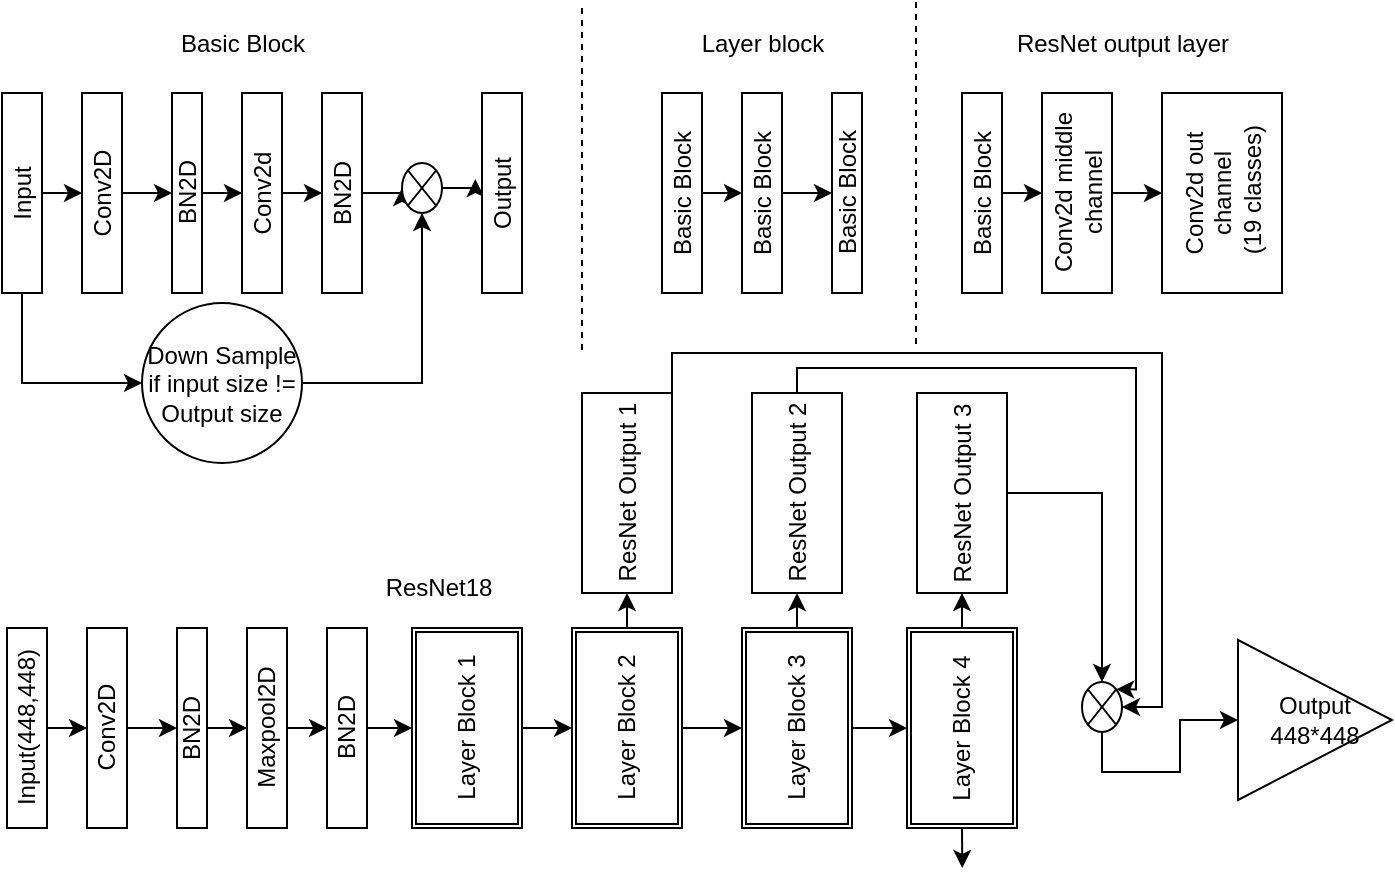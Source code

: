 <mxfile version="13.3.0" type="device"><diagram id="a0BC2TafXYEF7iR82Ljp" name="Page-1"><mxGraphModel dx="868" dy="505" grid="0" gridSize="10" guides="1" tooltips="1" connect="1" arrows="1" fold="1" page="1" pageScale="1" pageWidth="850" pageHeight="1100" math="0" shadow="0"><root><mxCell id="0"/><mxCell id="1" parent="0"/><mxCell id="ORgOdBEzH0C5ywHHpW5c-3" value="" style="edgeStyle=orthogonalEdgeStyle;rounded=0;orthogonalLoop=1;jettySize=auto;html=1;" parent="1" source="ORgOdBEzH0C5ywHHpW5c-1" target="ORgOdBEzH0C5ywHHpW5c-2" edge="1"><mxGeometry relative="1" as="geometry"/></mxCell><mxCell id="ORgOdBEzH0C5ywHHpW5c-1" value="Conv2D" style="rounded=0;whiteSpace=wrap;html=1;rotation=-90;" parent="1" vertex="1"><mxGeometry x="40" y="192.5" width="100" height="20" as="geometry"/></mxCell><mxCell id="ORgOdBEzH0C5ywHHpW5c-17" style="edgeStyle=orthogonalEdgeStyle;rounded=0;orthogonalLoop=1;jettySize=auto;html=1;exitX=0.5;exitY=1;exitDx=0;exitDy=0;entryX=0.5;entryY=0;entryDx=0;entryDy=0;" parent="1" source="ORgOdBEzH0C5ywHHpW5c-12" target="ORgOdBEzH0C5ywHHpW5c-1" edge="1"><mxGeometry relative="1" as="geometry"/></mxCell><mxCell id="ORgOdBEzH0C5ywHHpW5c-54" style="edgeStyle=orthogonalEdgeStyle;rounded=0;orthogonalLoop=1;jettySize=auto;html=1;exitX=0;exitY=0.5;exitDx=0;exitDy=0;entryX=0;entryY=0.5;entryDx=0;entryDy=0;" parent="1" source="ORgOdBEzH0C5ywHHpW5c-12" target="ORgOdBEzH0C5ywHHpW5c-53" edge="1"><mxGeometry relative="1" as="geometry"/></mxCell><mxCell id="ORgOdBEzH0C5ywHHpW5c-12" value="Input" style="rounded=0;whiteSpace=wrap;html=1;rotation=-90;" parent="1" vertex="1"><mxGeometry y="192.5" width="100" height="20" as="geometry"/></mxCell><mxCell id="ORgOdBEzH0C5ywHHpW5c-5" value="" style="edgeStyle=orthogonalEdgeStyle;rounded=0;orthogonalLoop=1;jettySize=auto;html=1;" parent="1" source="ORgOdBEzH0C5ywHHpW5c-2" target="ORgOdBEzH0C5ywHHpW5c-4" edge="1"><mxGeometry relative="1" as="geometry"/></mxCell><mxCell id="ORgOdBEzH0C5ywHHpW5c-2" value="BN2D" style="rounded=0;whiteSpace=wrap;html=1;rotation=-90;" parent="1" vertex="1"><mxGeometry x="82.5" y="195" width="100" height="15" as="geometry"/></mxCell><mxCell id="ORgOdBEzH0C5ywHHpW5c-7" value="" style="edgeStyle=orthogonalEdgeStyle;rounded=0;orthogonalLoop=1;jettySize=auto;html=1;" parent="1" source="ORgOdBEzH0C5ywHHpW5c-4" target="ORgOdBEzH0C5ywHHpW5c-6" edge="1"><mxGeometry relative="1" as="geometry"/></mxCell><mxCell id="ORgOdBEzH0C5ywHHpW5c-4" value="Conv2d" style="rounded=0;whiteSpace=wrap;html=1;rotation=-90;" parent="1" vertex="1"><mxGeometry x="120" y="192.5" width="100" height="20" as="geometry"/></mxCell><mxCell id="ORgOdBEzH0C5ywHHpW5c-10" style="edgeStyle=orthogonalEdgeStyle;rounded=0;orthogonalLoop=1;jettySize=auto;html=1;exitX=0.5;exitY=1;exitDx=0;exitDy=0;entryX=0;entryY=0.5;entryDx=0;entryDy=0;" parent="1" source="ORgOdBEzH0C5ywHHpW5c-6" target="ORgOdBEzH0C5ywHHpW5c-9" edge="1"><mxGeometry relative="1" as="geometry"/></mxCell><mxCell id="ORgOdBEzH0C5ywHHpW5c-6" value="BN2D" style="rounded=0;whiteSpace=wrap;html=1;rotation=-90;" parent="1" vertex="1"><mxGeometry x="160" y="192.5" width="100" height="20" as="geometry"/></mxCell><mxCell id="ORgOdBEzH0C5ywHHpW5c-18" style="edgeStyle=orthogonalEdgeStyle;rounded=0;orthogonalLoop=1;jettySize=auto;html=1;exitX=1;exitY=0.5;exitDx=0;exitDy=0;entryX=0.57;entryY=-0.167;entryDx=0;entryDy=0;entryPerimeter=0;" parent="1" source="ORgOdBEzH0C5ywHHpW5c-9" target="ORgOdBEzH0C5ywHHpW5c-16" edge="1"><mxGeometry relative="1" as="geometry"/></mxCell><mxCell id="ORgOdBEzH0C5ywHHpW5c-9" value="" style="shape=sumEllipse;perimeter=ellipsePerimeter;whiteSpace=wrap;html=1;backgroundOutline=1;" parent="1" vertex="1"><mxGeometry x="240" y="187.5" width="20" height="25" as="geometry"/></mxCell><mxCell id="ORgOdBEzH0C5ywHHpW5c-16" value="Output" style="rounded=0;whiteSpace=wrap;html=1;rotation=-90;" parent="1" vertex="1"><mxGeometry x="240" y="192.5" width="100" height="20" as="geometry"/></mxCell><mxCell id="ORgOdBEzH0C5ywHHpW5c-20" value="Basic Block" style="text;html=1;align=center;verticalAlign=middle;resizable=0;points=[];autosize=1;" parent="1" vertex="1"><mxGeometry x="120" y="117.5" width="80" height="20" as="geometry"/></mxCell><mxCell id="ORgOdBEzH0C5ywHHpW5c-22" value="" style="edgeStyle=orthogonalEdgeStyle;rounded=0;orthogonalLoop=1;jettySize=auto;html=1;" parent="1" source="ORgOdBEzH0C5ywHHpW5c-24" target="ORgOdBEzH0C5ywHHpW5c-28" edge="1"><mxGeometry relative="1" as="geometry"/></mxCell><mxCell id="ORgOdBEzH0C5ywHHpW5c-24" value="Basic Block" style="rounded=0;whiteSpace=wrap;html=1;rotation=-90;" parent="1" vertex="1"><mxGeometry x="370" y="192.5" width="100" height="20" as="geometry"/></mxCell><mxCell id="ORgOdBEzH0C5ywHHpW5c-25" style="edgeStyle=orthogonalEdgeStyle;rounded=0;orthogonalLoop=1;jettySize=auto;html=1;exitX=0.5;exitY=1;exitDx=0;exitDy=0;entryX=0.5;entryY=0;entryDx=0;entryDy=0;" parent="1" source="ORgOdBEzH0C5ywHHpW5c-26" target="ORgOdBEzH0C5ywHHpW5c-24" edge="1"><mxGeometry relative="1" as="geometry"/></mxCell><mxCell id="ORgOdBEzH0C5ywHHpW5c-26" value="Basic Block" style="rounded=0;whiteSpace=wrap;html=1;rotation=-90;" parent="1" vertex="1"><mxGeometry x="330" y="192.5" width="100" height="20" as="geometry"/></mxCell><mxCell id="ORgOdBEzH0C5ywHHpW5c-28" value="Basic Block" style="rounded=0;whiteSpace=wrap;html=1;rotation=-90;" parent="1" vertex="1"><mxGeometry x="412.5" y="195" width="100" height="15" as="geometry"/></mxCell><mxCell id="ORgOdBEzH0C5ywHHpW5c-36" value="Layer block" style="text;html=1;align=center;verticalAlign=middle;resizable=0;points=[];autosize=1;" parent="1" vertex="1"><mxGeometry x="380" y="117.5" width="80" height="20" as="geometry"/></mxCell><mxCell id="ORgOdBEzH0C5ywHHpW5c-38" value="" style="edgeStyle=orthogonalEdgeStyle;rounded=0;orthogonalLoop=1;jettySize=auto;html=1;" parent="1" source="ORgOdBEzH0C5ywHHpW5c-40" target="ORgOdBEzH0C5ywHHpW5c-44" edge="1"><mxGeometry relative="1" as="geometry"/></mxCell><mxCell id="ORgOdBEzH0C5ywHHpW5c-40" value="Conv2D" style="rounded=0;whiteSpace=wrap;html=1;rotation=-90;" parent="1" vertex="1"><mxGeometry x="42.5" y="460" width="100" height="20" as="geometry"/></mxCell><mxCell id="ORgOdBEzH0C5ywHHpW5c-41" style="edgeStyle=orthogonalEdgeStyle;rounded=0;orthogonalLoop=1;jettySize=auto;html=1;exitX=0.5;exitY=1;exitDx=0;exitDy=0;entryX=0.5;entryY=0;entryDx=0;entryDy=0;" parent="1" source="ORgOdBEzH0C5ywHHpW5c-42" target="ORgOdBEzH0C5ywHHpW5c-40" edge="1"><mxGeometry relative="1" as="geometry"/></mxCell><mxCell id="ORgOdBEzH0C5ywHHpW5c-42" value="Input(448,448)" style="rounded=0;whiteSpace=wrap;html=1;rotation=-90;" parent="1" vertex="1"><mxGeometry x="2.5" y="460" width="100" height="20" as="geometry"/></mxCell><mxCell id="ORgOdBEzH0C5ywHHpW5c-43" value="" style="edgeStyle=orthogonalEdgeStyle;rounded=0;orthogonalLoop=1;jettySize=auto;html=1;" parent="1" source="ORgOdBEzH0C5ywHHpW5c-44" target="ORgOdBEzH0C5ywHHpW5c-46" edge="1"><mxGeometry relative="1" as="geometry"/></mxCell><mxCell id="ORgOdBEzH0C5ywHHpW5c-44" value="BN2D" style="rounded=0;whiteSpace=wrap;html=1;rotation=-90;" parent="1" vertex="1"><mxGeometry x="85" y="462.5" width="100" height="15" as="geometry"/></mxCell><mxCell id="ORgOdBEzH0C5ywHHpW5c-45" value="" style="edgeStyle=orthogonalEdgeStyle;rounded=0;orthogonalLoop=1;jettySize=auto;html=1;" parent="1" source="ORgOdBEzH0C5ywHHpW5c-46" target="ORgOdBEzH0C5ywHHpW5c-48" edge="1"><mxGeometry relative="1" as="geometry"/></mxCell><mxCell id="ORgOdBEzH0C5ywHHpW5c-46" value="Maxpool2D" style="rounded=0;whiteSpace=wrap;html=1;rotation=-90;" parent="1" vertex="1"><mxGeometry x="122.5" y="460" width="100" height="20" as="geometry"/></mxCell><mxCell id="ORgOdBEzH0C5ywHHpW5c-57" style="edgeStyle=orthogonalEdgeStyle;rounded=0;orthogonalLoop=1;jettySize=auto;html=1;exitX=0.5;exitY=1;exitDx=0;exitDy=0;" parent="1" source="ORgOdBEzH0C5ywHHpW5c-48" target="ORgOdBEzH0C5ywHHpW5c-56" edge="1"><mxGeometry relative="1" as="geometry"/></mxCell><mxCell id="ORgOdBEzH0C5ywHHpW5c-48" value="BN2D" style="rounded=0;whiteSpace=wrap;html=1;rotation=-90;" parent="1" vertex="1"><mxGeometry x="162.5" y="460" width="100" height="20" as="geometry"/></mxCell><mxCell id="ORgOdBEzH0C5ywHHpW5c-52" value="ResNet18" style="text;html=1;align=center;verticalAlign=middle;resizable=0;points=[];autosize=1;" parent="1" vertex="1"><mxGeometry x="222.5" y="390" width="70" height="20" as="geometry"/></mxCell><mxCell id="ORgOdBEzH0C5ywHHpW5c-55" style="edgeStyle=orthogonalEdgeStyle;rounded=0;orthogonalLoop=1;jettySize=auto;html=1;exitX=1;exitY=0.5;exitDx=0;exitDy=0;" parent="1" source="ORgOdBEzH0C5ywHHpW5c-53" target="ORgOdBEzH0C5ywHHpW5c-9" edge="1"><mxGeometry relative="1" as="geometry"><mxPoint x="250" y="217.5" as="targetPoint"/></mxGeometry></mxCell><mxCell id="ORgOdBEzH0C5ywHHpW5c-53" value="Down Sample if input size != Output size" style="ellipse;whiteSpace=wrap;html=1;aspect=fixed;" parent="1" vertex="1"><mxGeometry x="110" y="257.5" width="80" height="80" as="geometry"/></mxCell><mxCell id="ORgOdBEzH0C5ywHHpW5c-59" value="" style="edgeStyle=orthogonalEdgeStyle;rounded=0;orthogonalLoop=1;jettySize=auto;html=1;" parent="1" source="ORgOdBEzH0C5ywHHpW5c-56" target="ORgOdBEzH0C5ywHHpW5c-58" edge="1"><mxGeometry relative="1" as="geometry"/></mxCell><mxCell id="ORgOdBEzH0C5ywHHpW5c-56" value="Layer Block 1" style="shape=ext;double=1;rounded=0;whiteSpace=wrap;html=1;rotation=-90;" parent="1" vertex="1"><mxGeometry x="222.5" y="442.5" width="100" height="55" as="geometry"/></mxCell><mxCell id="ORgOdBEzH0C5ywHHpW5c-61" value="" style="edgeStyle=orthogonalEdgeStyle;rounded=0;orthogonalLoop=1;jettySize=auto;html=1;" parent="1" source="ORgOdBEzH0C5ywHHpW5c-58" target="ORgOdBEzH0C5ywHHpW5c-60" edge="1"><mxGeometry relative="1" as="geometry"/></mxCell><mxCell id="ORgOdBEzH0C5ywHHpW5c-81" style="edgeStyle=orthogonalEdgeStyle;rounded=0;orthogonalLoop=1;jettySize=auto;html=1;exitX=1;exitY=0.5;exitDx=0;exitDy=0;entryX=0;entryY=0.5;entryDx=0;entryDy=0;" parent="1" source="ORgOdBEzH0C5ywHHpW5c-58" target="ORgOdBEzH0C5ywHHpW5c-64" edge="1"><mxGeometry relative="1" as="geometry"/></mxCell><mxCell id="ORgOdBEzH0C5ywHHpW5c-58" value="Layer Block 2" style="shape=ext;double=1;rounded=0;whiteSpace=wrap;html=1;rotation=-90;" parent="1" vertex="1"><mxGeometry x="302.5" y="442.5" width="100" height="55" as="geometry"/></mxCell><mxCell id="ORgOdBEzH0C5ywHHpW5c-63" value="" style="edgeStyle=orthogonalEdgeStyle;rounded=0;orthogonalLoop=1;jettySize=auto;html=1;" parent="1" source="ORgOdBEzH0C5ywHHpW5c-60" target="ORgOdBEzH0C5ywHHpW5c-62" edge="1"><mxGeometry relative="1" as="geometry"/></mxCell><mxCell id="ORgOdBEzH0C5ywHHpW5c-82" style="edgeStyle=orthogonalEdgeStyle;rounded=0;orthogonalLoop=1;jettySize=auto;html=1;exitX=1;exitY=0.5;exitDx=0;exitDy=0;entryX=0;entryY=0.5;entryDx=0;entryDy=0;" parent="1" source="ORgOdBEzH0C5ywHHpW5c-60" target="ORgOdBEzH0C5ywHHpW5c-65" edge="1"><mxGeometry relative="1" as="geometry"/></mxCell><mxCell id="ORgOdBEzH0C5ywHHpW5c-60" value="Layer Block 3" style="shape=ext;double=1;rounded=0;whiteSpace=wrap;html=1;rotation=-90;" parent="1" vertex="1"><mxGeometry x="387.5" y="442.5" width="100" height="55" as="geometry"/></mxCell><mxCell id="ORgOdBEzH0C5ywHHpW5c-69" style="edgeStyle=orthogonalEdgeStyle;rounded=0;orthogonalLoop=1;jettySize=auto;html=1;exitX=0;exitY=0.5;exitDx=0;exitDy=0;" parent="1" source="ORgOdBEzH0C5ywHHpW5c-62" edge="1"><mxGeometry relative="1" as="geometry"><mxPoint x="520.143" y="540" as="targetPoint"/></mxGeometry></mxCell><mxCell id="ORgOdBEzH0C5ywHHpW5c-83" style="edgeStyle=orthogonalEdgeStyle;rounded=0;orthogonalLoop=1;jettySize=auto;html=1;exitX=1;exitY=0.5;exitDx=0;exitDy=0;entryX=0;entryY=0.5;entryDx=0;entryDy=0;" parent="1" source="ORgOdBEzH0C5ywHHpW5c-62" target="ORgOdBEzH0C5ywHHpW5c-66" edge="1"><mxGeometry relative="1" as="geometry"/></mxCell><mxCell id="ORgOdBEzH0C5ywHHpW5c-62" value="Layer Block 4" style="shape=ext;double=1;rounded=0;whiteSpace=wrap;html=1;rotation=-90;" parent="1" vertex="1"><mxGeometry x="470" y="442.5" width="100" height="55" as="geometry"/></mxCell><mxCell id="ORgOdBEzH0C5ywHHpW5c-87" style="edgeStyle=orthogonalEdgeStyle;rounded=0;orthogonalLoop=1;jettySize=auto;html=1;exitX=1;exitY=1;exitDx=0;exitDy=0;entryX=1;entryY=0.5;entryDx=0;entryDy=0;" parent="1" source="ORgOdBEzH0C5ywHHpW5c-64" target="ORgOdBEzH0C5ywHHpW5c-70" edge="1"><mxGeometry relative="1" as="geometry"/></mxCell><mxCell id="ORgOdBEzH0C5ywHHpW5c-64" value="ResNet Output 1" style="rounded=0;whiteSpace=wrap;html=1;rotation=-90;" parent="1" vertex="1"><mxGeometry x="302.5" y="330" width="100" height="45" as="geometry"/></mxCell><mxCell id="ORgOdBEzH0C5ywHHpW5c-86" style="edgeStyle=orthogonalEdgeStyle;rounded=0;orthogonalLoop=1;jettySize=auto;html=1;exitX=1;exitY=0.5;exitDx=0;exitDy=0;entryX=1;entryY=0;entryDx=0;entryDy=0;" parent="1" source="ORgOdBEzH0C5ywHHpW5c-65" target="ORgOdBEzH0C5ywHHpW5c-70" edge="1"><mxGeometry relative="1" as="geometry"><Array as="points"><mxPoint x="438" y="290"/><mxPoint x="607" y="290"/></Array></mxGeometry></mxCell><mxCell id="ORgOdBEzH0C5ywHHpW5c-65" value="ResNet Output 2" style="rounded=0;whiteSpace=wrap;html=1;rotation=-90;" parent="1" vertex="1"><mxGeometry x="387.5" y="330" width="100" height="45" as="geometry"/></mxCell><mxCell id="ORgOdBEzH0C5ywHHpW5c-84" style="edgeStyle=orthogonalEdgeStyle;rounded=0;orthogonalLoop=1;jettySize=auto;html=1;exitX=0.5;exitY=1;exitDx=0;exitDy=0;entryX=0.5;entryY=0;entryDx=0;entryDy=0;" parent="1" source="ORgOdBEzH0C5ywHHpW5c-66" target="ORgOdBEzH0C5ywHHpW5c-70" edge="1"><mxGeometry relative="1" as="geometry"/></mxCell><mxCell id="ORgOdBEzH0C5ywHHpW5c-66" value="ResNet Output 3" style="rounded=0;whiteSpace=wrap;html=1;rotation=-90;" parent="1" vertex="1"><mxGeometry x="470" y="330" width="100" height="45" as="geometry"/></mxCell><mxCell id="XnwaC9BN5PomlMk15Ya1-2" style="edgeStyle=orthogonalEdgeStyle;rounded=0;orthogonalLoop=1;jettySize=auto;html=1;exitX=0.5;exitY=1;exitDx=0;exitDy=0;entryX=0;entryY=0.5;entryDx=0;entryDy=0;" edge="1" parent="1" source="ORgOdBEzH0C5ywHHpW5c-70" target="XnwaC9BN5PomlMk15Ya1-1"><mxGeometry relative="1" as="geometry"/></mxCell><mxCell id="ORgOdBEzH0C5ywHHpW5c-70" value="" style="shape=sumEllipse;perimeter=ellipsePerimeter;whiteSpace=wrap;html=1;backgroundOutline=1;" parent="1" vertex="1"><mxGeometry x="580" y="447" width="20" height="25" as="geometry"/></mxCell><mxCell id="ORgOdBEzH0C5ywHHpW5c-74" value="" style="edgeStyle=orthogonalEdgeStyle;rounded=0;orthogonalLoop=1;jettySize=auto;html=1;" parent="1" source="ORgOdBEzH0C5ywHHpW5c-75" target="ORgOdBEzH0C5ywHHpW5c-78" edge="1"><mxGeometry relative="1" as="geometry"/></mxCell><mxCell id="ORgOdBEzH0C5ywHHpW5c-75" value="Conv2d middle channel" style="rounded=0;whiteSpace=wrap;html=1;rotation=-90;" parent="1" vertex="1"><mxGeometry x="527.5" y="185" width="100" height="35" as="geometry"/></mxCell><mxCell id="ORgOdBEzH0C5ywHHpW5c-76" style="edgeStyle=orthogonalEdgeStyle;rounded=0;orthogonalLoop=1;jettySize=auto;html=1;exitX=0.5;exitY=1;exitDx=0;exitDy=0;entryX=0.5;entryY=0;entryDx=0;entryDy=0;" parent="1" source="ORgOdBEzH0C5ywHHpW5c-77" target="ORgOdBEzH0C5ywHHpW5c-75" edge="1"><mxGeometry relative="1" as="geometry"/></mxCell><mxCell id="ORgOdBEzH0C5ywHHpW5c-77" value="Basic Block" style="rounded=0;whiteSpace=wrap;html=1;rotation=-90;" parent="1" vertex="1"><mxGeometry x="480" y="192.5" width="100" height="20" as="geometry"/></mxCell><mxCell id="ORgOdBEzH0C5ywHHpW5c-78" value="Conv2d out channel&lt;br&gt;&amp;nbsp;(19 classes)" style="rounded=0;whiteSpace=wrap;html=1;rotation=-90;" parent="1" vertex="1"><mxGeometry x="600" y="172.5" width="100" height="60" as="geometry"/></mxCell><mxCell id="ORgOdBEzH0C5ywHHpW5c-79" value="ResNet output layer" style="text;html=1;align=center;verticalAlign=middle;resizable=0;points=[];autosize=1;" parent="1" vertex="1"><mxGeometry x="540" y="117.5" width="120" height="20" as="geometry"/></mxCell><mxCell id="XnwaC9BN5PomlMk15Ya1-1" value="Output&lt;br&gt;448*448" style="triangle;whiteSpace=wrap;html=1;" vertex="1" parent="1"><mxGeometry x="658" y="426" width="77" height="80" as="geometry"/></mxCell><mxCell id="XnwaC9BN5PomlMk15Ya1-3" value="" style="endArrow=none;dashed=1;html=1;" edge="1" parent="1"><mxGeometry width="50" height="50" relative="1" as="geometry"><mxPoint x="330" y="281" as="sourcePoint"/><mxPoint x="330" y="110" as="targetPoint"/></mxGeometry></mxCell><mxCell id="XnwaC9BN5PomlMk15Ya1-4" value="" style="endArrow=none;dashed=1;html=1;" edge="1" parent="1"><mxGeometry width="50" height="50" relative="1" as="geometry"><mxPoint x="497" y="278.0" as="sourcePoint"/><mxPoint x="497" y="107" as="targetPoint"/></mxGeometry></mxCell></root></mxGraphModel></diagram></mxfile>